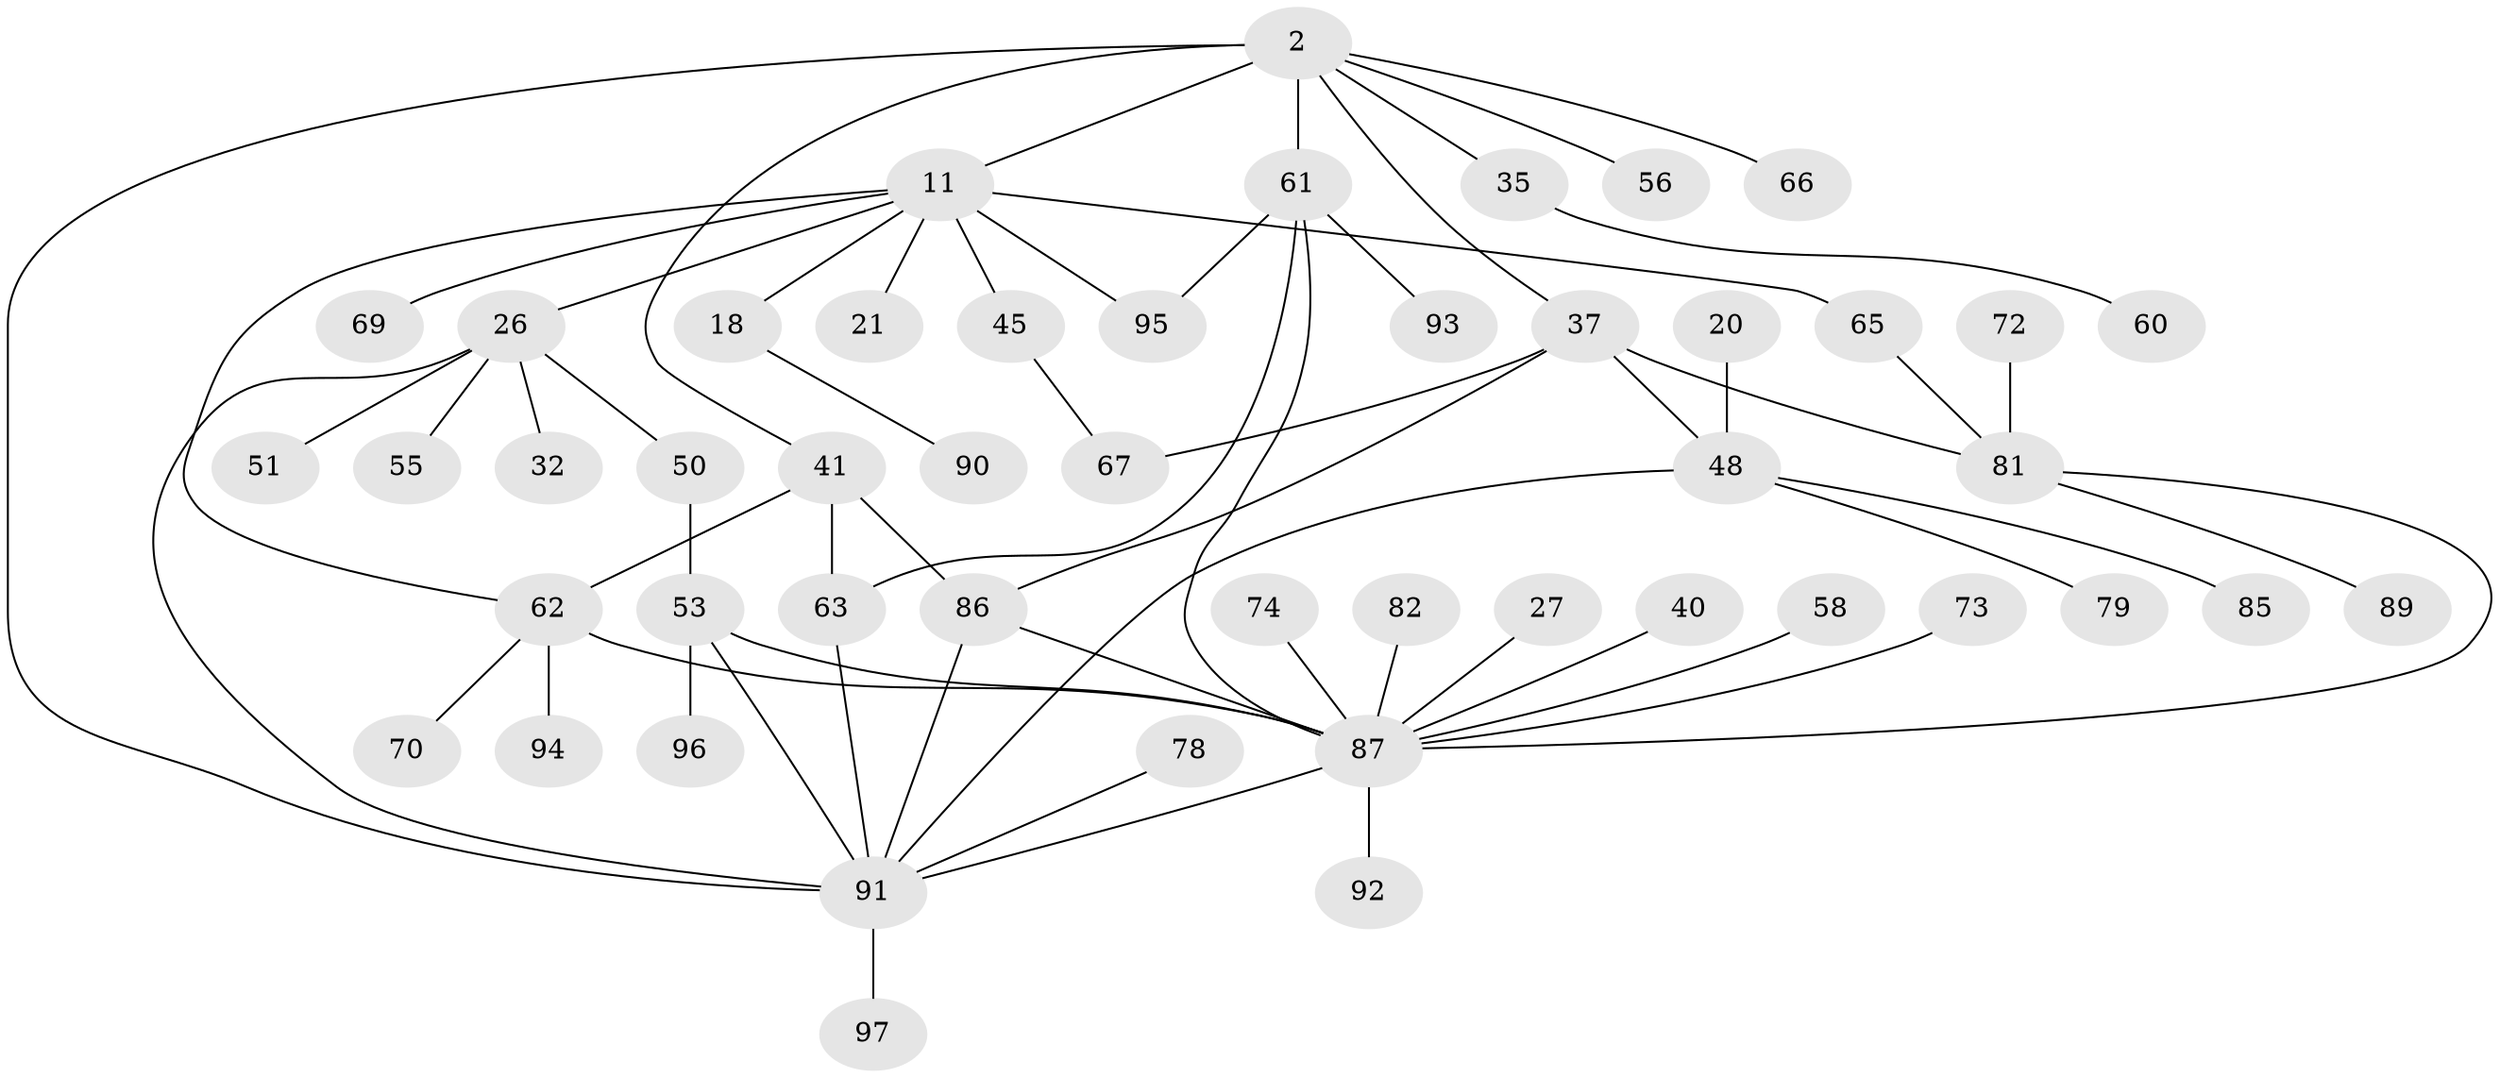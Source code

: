 // original degree distribution, {3: 0.21649484536082475, 11: 0.010309278350515464, 6: 0.010309278350515464, 1: 0.29896907216494845, 4: 0.10309278350515463, 5: 0.05154639175257732, 9: 0.010309278350515464, 7: 0.010309278350515464, 2: 0.28865979381443296}
// Generated by graph-tools (version 1.1) at 2025/40/03/09/25 04:40:56]
// undirected, 48 vertices, 63 edges
graph export_dot {
graph [start="1"]
  node [color=gray90,style=filled];
  2;
  11 [super="+10"];
  18;
  20;
  21;
  26 [super="+23"];
  27;
  32;
  35;
  37 [super="+16"];
  40;
  41;
  45;
  48 [super="+19+14"];
  50;
  51;
  53 [super="+38"];
  55;
  56 [super="+15"];
  58 [super="+34"];
  60;
  61 [super="+8+36"];
  62;
  63 [super="+22+46"];
  65 [super="+29"];
  66;
  67;
  69;
  70;
  72;
  73;
  74;
  78;
  79;
  81 [super="+57"];
  82;
  85;
  86 [super="+76+80"];
  87 [super="+9+52+49"];
  89;
  90;
  91 [super="+4+75+39+84+64+88+83"];
  92;
  93;
  94;
  95 [super="+77"];
  96;
  97;
  2 -- 35;
  2 -- 37 [weight=2];
  2 -- 41;
  2 -- 61 [weight=3];
  2 -- 66;
  2 -- 11;
  2 -- 91;
  2 -- 56;
  11 -- 69;
  11 -- 65 [weight=3];
  11 -- 45;
  11 -- 18;
  11 -- 21;
  11 -- 26 [weight=2];
  11 -- 62;
  11 -- 95;
  18 -- 90;
  20 -- 48;
  26 -- 32;
  26 -- 55;
  26 -- 51;
  26 -- 50;
  26 -- 91;
  27 -- 87;
  35 -- 60;
  37 -- 67;
  37 -- 48;
  37 -- 86 [weight=2];
  37 -- 81;
  40 -- 87;
  41 -- 62;
  41 -- 63 [weight=2];
  41 -- 86;
  45 -- 67;
  48 -- 79;
  48 -- 85;
  48 -- 91;
  50 -- 53;
  53 -- 96;
  53 -- 87;
  53 -- 91;
  58 -- 87 [weight=2];
  61 -- 93;
  61 -- 87;
  61 -- 63;
  61 -- 95;
  62 -- 70;
  62 -- 94;
  62 -- 87;
  63 -- 91 [weight=2];
  65 -- 81;
  72 -- 81;
  73 -- 87;
  74 -- 87;
  78 -- 91;
  81 -- 89;
  81 -- 87;
  82 -- 87;
  86 -- 87 [weight=2];
  86 -- 91;
  87 -- 91;
  87 -- 92;
  91 -- 97;
}
